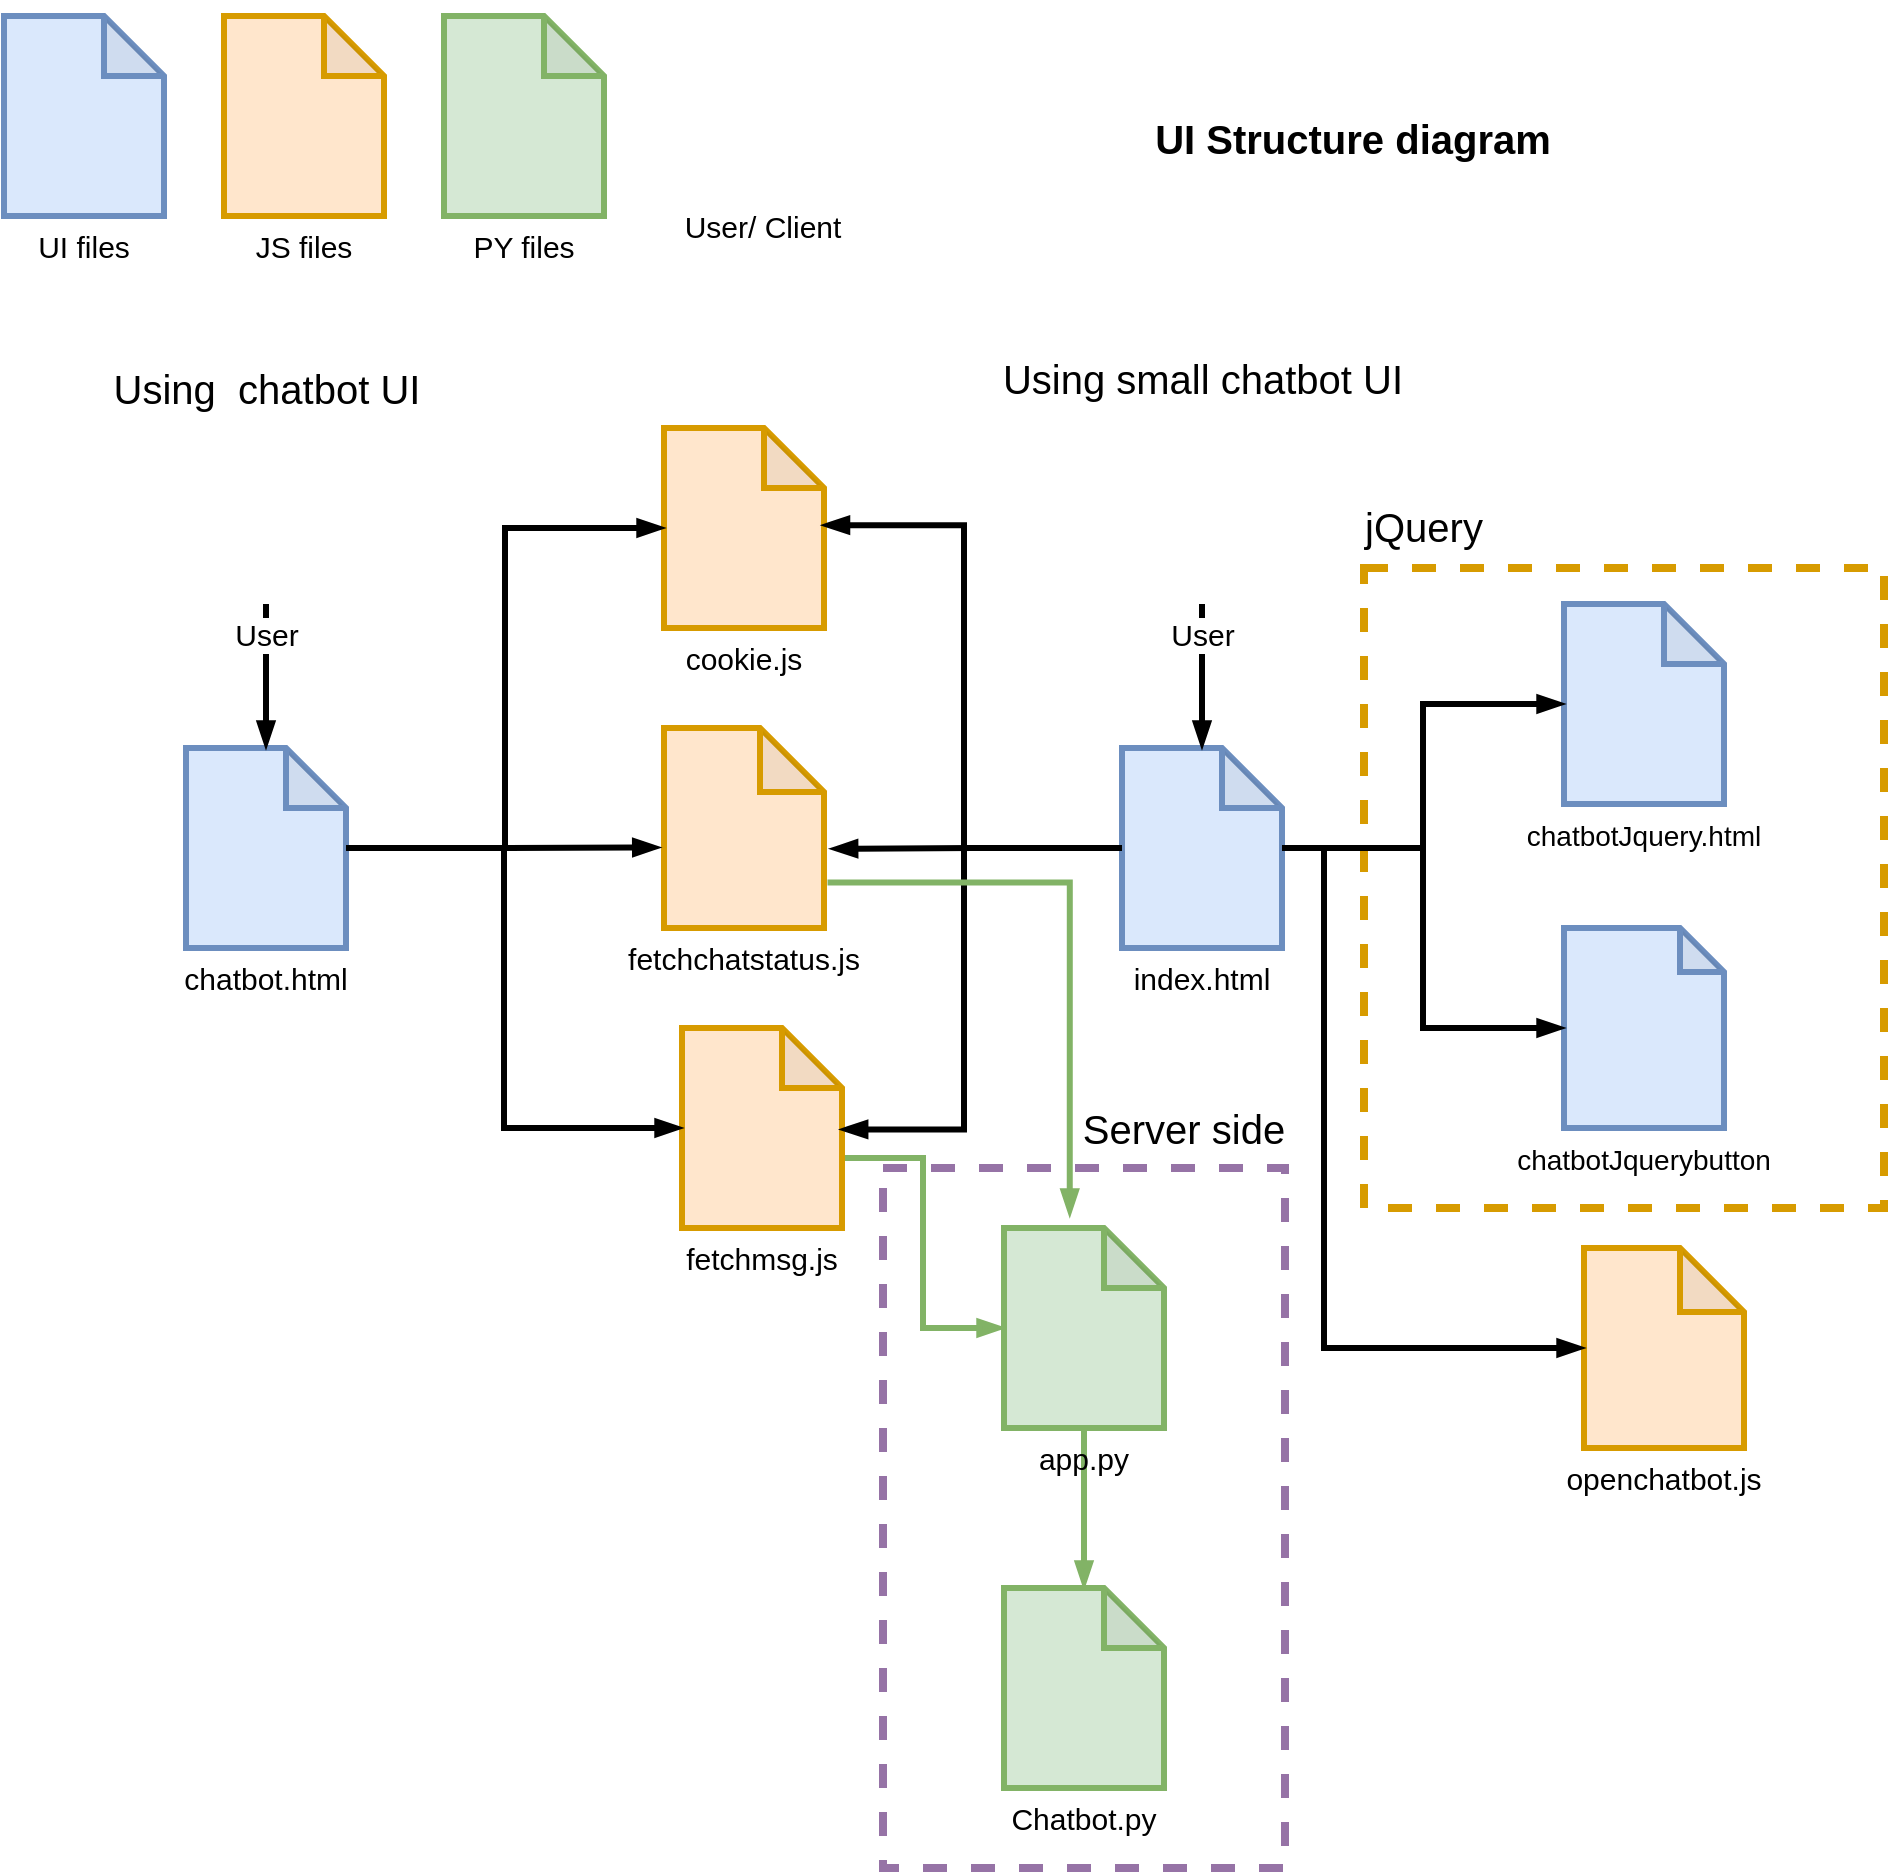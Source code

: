 <mxfile version="24.2.7" type="device">
  <diagram name="Page-1" id="HYQh5svYpLn2h3ntDSyn">
    <mxGraphModel dx="1193" dy="1867" grid="1" gridSize="10" guides="1" tooltips="1" connect="1" arrows="1" fold="1" page="1" pageScale="1" pageWidth="827" pageHeight="1169" math="0" shadow="0">
      <root>
        <mxCell id="0" />
        <mxCell id="1" parent="0" />
        <mxCell id="wmJ9qZLpq_xBiwIUnTlw-48" value="" style="rounded=0;whiteSpace=wrap;html=1;fontFamily=Helvetica;fontSize=11;labelBackgroundColor=default;fillColor=none;dashed=1;strokeWidth=4;strokeColor=#d79b00;" vertex="1" parent="1">
          <mxGeometry x="740" y="100" width="260" height="320" as="geometry" />
        </mxCell>
        <mxCell id="wmJ9qZLpq_xBiwIUnTlw-1" value="&lt;font style=&quot;font-size: 15px;&quot;&gt;chatbot.html&lt;/font&gt;" style="shape=note;whiteSpace=wrap;html=1;backgroundOutline=1;darkOpacity=0.05;fillColor=#dae8fc;strokeColor=#6c8ebf;strokeWidth=3;align=center;labelPosition=center;verticalLabelPosition=bottom;verticalAlign=top;" vertex="1" parent="1">
          <mxGeometry x="151" y="190" width="80" height="100" as="geometry" />
        </mxCell>
        <mxCell id="wmJ9qZLpq_xBiwIUnTlw-2" value="&lt;font style=&quot;font-size: 15px;&quot;&gt;UI files&lt;/font&gt;" style="shape=note;whiteSpace=wrap;html=1;backgroundOutline=1;darkOpacity=0.05;fillColor=#dae8fc;strokeColor=#6c8ebf;strokeWidth=3;align=center;labelPosition=center;verticalLabelPosition=bottom;verticalAlign=top;" vertex="1" parent="1">
          <mxGeometry x="60" y="-176" width="80" height="100" as="geometry" />
        </mxCell>
        <mxCell id="wmJ9qZLpq_xBiwIUnTlw-3" value="&lt;font style=&quot;font-size: 15px;&quot;&gt;JS files&lt;/font&gt;" style="shape=note;whiteSpace=wrap;html=1;backgroundOutline=1;darkOpacity=0.05;fillColor=#ffe6cc;strokeColor=#d79b00;strokeWidth=3;align=center;labelPosition=center;verticalLabelPosition=bottom;verticalAlign=top;" vertex="1" parent="1">
          <mxGeometry x="170" y="-176" width="80" height="100" as="geometry" />
        </mxCell>
        <mxCell id="wmJ9qZLpq_xBiwIUnTlw-4" value="&lt;span style=&quot;font-size: 15px;&quot;&gt;PY files&lt;/span&gt;" style="shape=note;whiteSpace=wrap;html=1;backgroundOutline=1;darkOpacity=0.05;fillColor=#d5e8d4;strokeColor=#82b366;strokeWidth=3;align=center;labelPosition=center;verticalLabelPosition=bottom;verticalAlign=top;" vertex="1" parent="1">
          <mxGeometry x="280" y="-176" width="80" height="100" as="geometry" />
        </mxCell>
        <mxCell id="wmJ9qZLpq_xBiwIUnTlw-5" value="&lt;font style=&quot;font-size: 15px;&quot;&gt;cookie.js&lt;/font&gt;" style="shape=note;whiteSpace=wrap;html=1;backgroundOutline=1;darkOpacity=0.05;fillColor=#ffe6cc;strokeColor=#d79b00;strokeWidth=3;align=center;labelPosition=center;verticalLabelPosition=bottom;verticalAlign=top;" vertex="1" parent="1">
          <mxGeometry x="390" y="30" width="80" height="100" as="geometry" />
        </mxCell>
        <mxCell id="wmJ9qZLpq_xBiwIUnTlw-10" value="&lt;font style=&quot;font-size: 15px;&quot;&gt;User/ Client&lt;/font&gt;" style="shape=image;html=1;verticalAlign=top;verticalLabelPosition=bottom;labelBackgroundColor=#ffffff;imageAspect=0;aspect=fixed;image=https://cdn2.iconfinder.com/data/icons/css-vol-2/24/laptop-128.png" vertex="1" parent="1">
          <mxGeometry x="390" y="-184" width="98" height="98" as="geometry" />
        </mxCell>
        <mxCell id="wmJ9qZLpq_xBiwIUnTlw-14" style="edgeStyle=orthogonalEdgeStyle;rounded=0;orthogonalLoop=1;jettySize=auto;html=1;strokeWidth=3;endArrow=blockThin;endFill=1;" edge="1" parent="1" source="wmJ9qZLpq_xBiwIUnTlw-12" target="wmJ9qZLpq_xBiwIUnTlw-1">
          <mxGeometry relative="1" as="geometry" />
        </mxCell>
        <mxCell id="wmJ9qZLpq_xBiwIUnTlw-12" value="&lt;font style=&quot;font-size: 15px;&quot;&gt;User&lt;/font&gt;" style="shape=image;html=1;verticalAlign=top;verticalLabelPosition=bottom;labelBackgroundColor=#ffffff;imageAspect=0;aspect=fixed;image=https://cdn2.iconfinder.com/data/icons/css-vol-2/24/laptop-128.png;strokeWidth=2;" vertex="1" parent="1">
          <mxGeometry x="142" y="20" width="98" height="98" as="geometry" />
        </mxCell>
        <mxCell id="wmJ9qZLpq_xBiwIUnTlw-15" value="&lt;font style=&quot;font-size: 15px;&quot;&gt;fetchchatstatus.js&lt;/font&gt;" style="shape=note;whiteSpace=wrap;html=1;backgroundOutline=1;darkOpacity=0.05;fillColor=#ffe6cc;strokeColor=#d79b00;strokeWidth=3;align=center;size=32;verticalAlign=top;labelPosition=center;verticalLabelPosition=bottom;" vertex="1" parent="1">
          <mxGeometry x="390" y="180" width="80" height="100" as="geometry" />
        </mxCell>
        <mxCell id="wmJ9qZLpq_xBiwIUnTlw-39" style="edgeStyle=orthogonalEdgeStyle;rounded=0;orthogonalLoop=1;jettySize=auto;html=1;exitX=0;exitY=0;exitDx=80;exitDy=65;exitPerimeter=0;strokeColor=#82b366;strokeWidth=3;align=center;verticalAlign=middle;fontFamily=Helvetica;fontSize=11;fontColor=default;labelBackgroundColor=default;endArrow=blockThin;endFill=1;fillColor=#d5e8d4;" edge="1" parent="1" source="wmJ9qZLpq_xBiwIUnTlw-16" target="wmJ9qZLpq_xBiwIUnTlw-36">
          <mxGeometry relative="1" as="geometry" />
        </mxCell>
        <UserObject label="&lt;font style=&quot;font-size: 15px;&quot;&gt;fetchmsg.js&lt;/font&gt;" link="fetchmsg.js" id="wmJ9qZLpq_xBiwIUnTlw-16">
          <mxCell style="shape=note;whiteSpace=wrap;html=1;backgroundOutline=1;darkOpacity=0.05;fillColor=#ffe6cc;strokeColor=#d79b00;strokeWidth=3;align=center;labelPosition=center;verticalLabelPosition=bottom;verticalAlign=top;" vertex="1" parent="1">
            <mxGeometry x="399" y="330" width="80" height="100" as="geometry" />
          </mxCell>
        </UserObject>
        <mxCell id="wmJ9qZLpq_xBiwIUnTlw-21" style="edgeStyle=orthogonalEdgeStyle;rounded=0;orthogonalLoop=1;jettySize=auto;html=1;entryX=0;entryY=0.5;entryDx=0;entryDy=0;entryPerimeter=0;strokeColor=default;strokeWidth=3;align=center;verticalAlign=middle;fontFamily=Helvetica;fontSize=11;fontColor=default;labelBackgroundColor=default;endArrow=blockThin;endFill=1;" edge="1" parent="1" source="wmJ9qZLpq_xBiwIUnTlw-1" target="wmJ9qZLpq_xBiwIUnTlw-5">
          <mxGeometry relative="1" as="geometry" />
        </mxCell>
        <mxCell id="wmJ9qZLpq_xBiwIUnTlw-23" style="edgeStyle=orthogonalEdgeStyle;rounded=0;orthogonalLoop=1;jettySize=auto;html=1;entryX=-0.027;entryY=0.597;entryDx=0;entryDy=0;entryPerimeter=0;strokeColor=default;strokeWidth=3;align=center;verticalAlign=middle;fontFamily=Helvetica;fontSize=11;fontColor=default;labelBackgroundColor=default;endArrow=blockThin;endFill=1;" edge="1" parent="1" source="wmJ9qZLpq_xBiwIUnTlw-1" target="wmJ9qZLpq_xBiwIUnTlw-15">
          <mxGeometry relative="1" as="geometry" />
        </mxCell>
        <mxCell id="wmJ9qZLpq_xBiwIUnTlw-24" style="edgeStyle=orthogonalEdgeStyle;rounded=0;orthogonalLoop=1;jettySize=auto;html=1;entryX=0;entryY=0.5;entryDx=0;entryDy=0;entryPerimeter=0;strokeColor=default;strokeWidth=3;align=center;verticalAlign=middle;fontFamily=Helvetica;fontSize=11;fontColor=default;labelBackgroundColor=default;endArrow=blockThin;endFill=1;" edge="1" parent="1" source="wmJ9qZLpq_xBiwIUnTlw-1" target="wmJ9qZLpq_xBiwIUnTlw-16">
          <mxGeometry relative="1" as="geometry">
            <Array as="points">
              <mxPoint x="310" y="240" />
              <mxPoint x="310" y="380" />
            </Array>
          </mxGeometry>
        </mxCell>
        <mxCell id="wmJ9qZLpq_xBiwIUnTlw-25" value="&lt;span style=&quot;font-size: 15px;&quot;&gt;index.html&lt;/span&gt;" style="shape=note;whiteSpace=wrap;html=1;backgroundOutline=1;darkOpacity=0.05;fillColor=#dae8fc;strokeColor=#6c8ebf;strokeWidth=3;align=center;labelPosition=center;verticalLabelPosition=bottom;verticalAlign=top;" vertex="1" parent="1">
          <mxGeometry x="619" y="190" width="80" height="100" as="geometry" />
        </mxCell>
        <mxCell id="wmJ9qZLpq_xBiwIUnTlw-26" style="edgeStyle=orthogonalEdgeStyle;rounded=0;orthogonalLoop=1;jettySize=auto;html=1;strokeWidth=3;endArrow=blockThin;endFill=1;" edge="1" parent="1" source="wmJ9qZLpq_xBiwIUnTlw-27" target="wmJ9qZLpq_xBiwIUnTlw-25">
          <mxGeometry relative="1" as="geometry" />
        </mxCell>
        <mxCell id="wmJ9qZLpq_xBiwIUnTlw-27" value="&lt;font style=&quot;font-size: 15px;&quot;&gt;User&lt;/font&gt;" style="shape=image;html=1;verticalAlign=top;verticalLabelPosition=bottom;labelBackgroundColor=#ffffff;imageAspect=0;aspect=fixed;image=https://cdn2.iconfinder.com/data/icons/css-vol-2/24/laptop-128.png;strokeWidth=2;" vertex="1" parent="1">
          <mxGeometry x="610" y="20" width="98" height="98" as="geometry" />
        </mxCell>
        <mxCell id="wmJ9qZLpq_xBiwIUnTlw-33" style="edgeStyle=orthogonalEdgeStyle;rounded=0;orthogonalLoop=1;jettySize=auto;html=1;entryX=1.042;entryY=0.604;entryDx=0;entryDy=0;entryPerimeter=0;strokeColor=default;strokeWidth=3;align=center;verticalAlign=middle;fontFamily=Helvetica;fontSize=11;fontColor=default;labelBackgroundColor=default;endArrow=blockThin;endFill=1;" edge="1" parent="1" source="wmJ9qZLpq_xBiwIUnTlw-25" target="wmJ9qZLpq_xBiwIUnTlw-15">
          <mxGeometry relative="1" as="geometry" />
        </mxCell>
        <mxCell id="wmJ9qZLpq_xBiwIUnTlw-34" style="edgeStyle=orthogonalEdgeStyle;rounded=0;orthogonalLoop=1;jettySize=auto;html=1;entryX=0.991;entryY=0.486;entryDx=0;entryDy=0;entryPerimeter=0;strokeColor=default;strokeWidth=3;align=center;verticalAlign=middle;fontFamily=Helvetica;fontSize=11;fontColor=default;labelBackgroundColor=default;endArrow=blockThin;endFill=1;" edge="1" parent="1" source="wmJ9qZLpq_xBiwIUnTlw-25" target="wmJ9qZLpq_xBiwIUnTlw-5">
          <mxGeometry relative="1" as="geometry">
            <Array as="points">
              <mxPoint x="540" y="240" />
              <mxPoint x="540" y="79" />
            </Array>
          </mxGeometry>
        </mxCell>
        <mxCell id="wmJ9qZLpq_xBiwIUnTlw-35" style="edgeStyle=orthogonalEdgeStyle;rounded=0;orthogonalLoop=1;jettySize=auto;html=1;entryX=0.992;entryY=0.507;entryDx=0;entryDy=0;entryPerimeter=0;strokeColor=default;strokeWidth=3;align=center;verticalAlign=middle;fontFamily=Helvetica;fontSize=11;fontColor=default;labelBackgroundColor=default;endArrow=blockThin;endFill=1;" edge="1" parent="1" source="wmJ9qZLpq_xBiwIUnTlw-25" target="wmJ9qZLpq_xBiwIUnTlw-16">
          <mxGeometry relative="1" as="geometry">
            <Array as="points">
              <mxPoint x="540" y="240" />
              <mxPoint x="540" y="381" />
            </Array>
          </mxGeometry>
        </mxCell>
        <mxCell id="wmJ9qZLpq_xBiwIUnTlw-41" style="edgeStyle=orthogonalEdgeStyle;rounded=0;orthogonalLoop=1;jettySize=auto;html=1;strokeColor=#82b366;strokeWidth=3;align=center;verticalAlign=middle;fontFamily=Helvetica;fontSize=11;fontColor=default;labelBackgroundColor=default;endArrow=blockThin;endFill=1;fillColor=#d5e8d4;" edge="1" parent="1" source="wmJ9qZLpq_xBiwIUnTlw-36" target="wmJ9qZLpq_xBiwIUnTlw-40">
          <mxGeometry relative="1" as="geometry" />
        </mxCell>
        <mxCell id="wmJ9qZLpq_xBiwIUnTlw-38" style="edgeStyle=orthogonalEdgeStyle;rounded=0;orthogonalLoop=1;jettySize=auto;html=1;entryX=0.411;entryY=-0.06;entryDx=0;entryDy=0;entryPerimeter=0;strokeColor=#82b366;strokeWidth=3;align=center;verticalAlign=middle;fontFamily=Helvetica;fontSize=11;fontColor=#B9E0A5;labelBackgroundColor=default;endArrow=blockThin;endFill=1;fillColor=#d5e8d4;exitX=1.022;exitY=0.773;exitDx=0;exitDy=0;exitPerimeter=0;" edge="1" parent="1" source="wmJ9qZLpq_xBiwIUnTlw-15" target="wmJ9qZLpq_xBiwIUnTlw-36">
          <mxGeometry relative="1" as="geometry">
            <Array as="points">
              <mxPoint x="593" y="257" />
            </Array>
          </mxGeometry>
        </mxCell>
        <mxCell id="wmJ9qZLpq_xBiwIUnTlw-40" value="&lt;span style=&quot;font-size: 15px;&quot;&gt;Chatbot.py&lt;/span&gt;&lt;div&gt;&lt;span style=&quot;font-size: 15px;&quot;&gt;&lt;br&gt;&lt;/span&gt;&lt;/div&gt;" style="shape=note;whiteSpace=wrap;html=1;backgroundOutline=1;darkOpacity=0.05;fillColor=#d5e8d4;strokeColor=#82b366;strokeWidth=3;align=center;labelPosition=center;verticalLabelPosition=bottom;verticalAlign=top;" vertex="1" parent="1">
          <mxGeometry x="560" y="610" width="80" height="100" as="geometry" />
        </mxCell>
        <mxCell id="wmJ9qZLpq_xBiwIUnTlw-36" value="&lt;span style=&quot;font-size: 15px;&quot;&gt;app.py&lt;/span&gt;" style="shape=note;whiteSpace=wrap;html=1;backgroundOutline=1;darkOpacity=0.05;fillColor=#d5e8d4;strokeColor=#82b366;strokeWidth=3;align=center;labelPosition=center;verticalLabelPosition=bottom;verticalAlign=top;horizontal=1;" vertex="1" parent="1">
          <mxGeometry x="560" y="430" width="80" height="100" as="geometry" />
        </mxCell>
        <mxCell id="wmJ9qZLpq_xBiwIUnTlw-43" value="&lt;div style=&quot;font-size: 14px; line-height: 19px; white-space: pre;&quot;&gt;&lt;font face=&quot;Helvetica&quot;&gt;chatbotJquery.html&lt;/font&gt;&lt;/div&gt;" style="shape=note;whiteSpace=wrap;html=1;backgroundOutline=1;darkOpacity=0.05;fillColor=#dae8fc;strokeColor=#6c8ebf;strokeWidth=3;align=center;labelPosition=center;verticalLabelPosition=bottom;verticalAlign=top;" vertex="1" parent="1">
          <mxGeometry x="840" y="118" width="80" height="100" as="geometry" />
        </mxCell>
        <mxCell id="wmJ9qZLpq_xBiwIUnTlw-44" value="&lt;div style=&quot;font-size: 14px; line-height: 19px; white-space: pre;&quot;&gt;&lt;div style=&quot;line-height: 19px;&quot;&gt;&lt;font face=&quot;Helvetica&quot;&gt;chatbotJquerybutton&lt;/font&gt;&lt;/div&gt;&lt;/div&gt;" style="shape=note;whiteSpace=wrap;html=1;backgroundOutline=1;darkOpacity=0.05;fillColor=#dae8fc;strokeColor=#6c8ebf;strokeWidth=3;align=center;labelPosition=center;verticalLabelPosition=bottom;verticalAlign=top;size=22;" vertex="1" parent="1">
          <mxGeometry x="840" y="280" width="80" height="100" as="geometry" />
        </mxCell>
        <mxCell id="wmJ9qZLpq_xBiwIUnTlw-45" style="edgeStyle=orthogonalEdgeStyle;rounded=0;orthogonalLoop=1;jettySize=auto;html=1;entryX=0;entryY=0.5;entryDx=0;entryDy=0;entryPerimeter=0;strokeColor=default;strokeWidth=3;align=center;verticalAlign=middle;fontFamily=Helvetica;fontSize=11;fontColor=default;labelBackgroundColor=default;endArrow=blockThin;endFill=1;" edge="1" parent="1" source="wmJ9qZLpq_xBiwIUnTlw-25" target="wmJ9qZLpq_xBiwIUnTlw-43">
          <mxGeometry relative="1" as="geometry" />
        </mxCell>
        <mxCell id="wmJ9qZLpq_xBiwIUnTlw-46" style="edgeStyle=orthogonalEdgeStyle;rounded=0;orthogonalLoop=1;jettySize=auto;html=1;entryX=0;entryY=0.5;entryDx=0;entryDy=0;entryPerimeter=0;strokeColor=default;strokeWidth=3;align=center;verticalAlign=middle;fontFamily=Helvetica;fontSize=11;fontColor=default;labelBackgroundColor=default;endArrow=blockThin;endFill=1;" edge="1" parent="1" source="wmJ9qZLpq_xBiwIUnTlw-25" target="wmJ9qZLpq_xBiwIUnTlw-44">
          <mxGeometry relative="1" as="geometry" />
        </mxCell>
        <mxCell id="wmJ9qZLpq_xBiwIUnTlw-49" value="&lt;font style=&quot;font-size: 20px;&quot;&gt;jQuery&lt;/font&gt;" style="text;html=1;align=center;verticalAlign=middle;whiteSpace=wrap;rounded=0;fontFamily=Helvetica;fontSize=11;fontColor=default;labelBackgroundColor=default;" vertex="1" parent="1">
          <mxGeometry x="740" y="64" width="60" height="30" as="geometry" />
        </mxCell>
        <mxCell id="wmJ9qZLpq_xBiwIUnTlw-50" value="&lt;span style=&quot;font-size: 15px;&quot;&gt;openchatbot.js&lt;/span&gt;" style="shape=note;whiteSpace=wrap;html=1;backgroundOutline=1;darkOpacity=0.05;fillColor=#ffe6cc;strokeColor=#d79b00;strokeWidth=3;align=center;size=32;verticalAlign=top;labelPosition=center;verticalLabelPosition=bottom;" vertex="1" parent="1">
          <mxGeometry x="850" y="440" width="80" height="100" as="geometry" />
        </mxCell>
        <mxCell id="wmJ9qZLpq_xBiwIUnTlw-52" value="" style="rounded=0;whiteSpace=wrap;html=1;fontFamily=Helvetica;fontSize=11;labelBackgroundColor=default;fillColor=none;strokeColor=#9673a6;dashed=1;strokeWidth=4;" vertex="1" parent="1">
          <mxGeometry x="499.5" y="400" width="201" height="350" as="geometry" />
        </mxCell>
        <mxCell id="wmJ9qZLpq_xBiwIUnTlw-51" style="edgeStyle=orthogonalEdgeStyle;rounded=0;orthogonalLoop=1;jettySize=auto;html=1;entryX=0;entryY=0.5;entryDx=0;entryDy=0;entryPerimeter=0;strokeColor=default;strokeWidth=3;align=center;verticalAlign=middle;fontFamily=Helvetica;fontSize=11;fontColor=default;labelBackgroundColor=default;endArrow=blockThin;endFill=1;" edge="1" parent="1" source="wmJ9qZLpq_xBiwIUnTlw-25" target="wmJ9qZLpq_xBiwIUnTlw-50">
          <mxGeometry relative="1" as="geometry">
            <Array as="points">
              <mxPoint x="720" y="240" />
              <mxPoint x="720" y="490" />
            </Array>
          </mxGeometry>
        </mxCell>
        <mxCell id="wmJ9qZLpq_xBiwIUnTlw-53" value="&lt;font style=&quot;font-size: 20px;&quot;&gt;Server side&lt;/font&gt;" style="text;html=1;align=center;verticalAlign=middle;whiteSpace=wrap;rounded=0;fontFamily=Helvetica;fontSize=11;fontColor=default;labelBackgroundColor=default;" vertex="1" parent="1">
          <mxGeometry x="580" y="365" width="140" height="30" as="geometry" />
        </mxCell>
        <mxCell id="wmJ9qZLpq_xBiwIUnTlw-54" value="&lt;span style=&quot;font-size: 20px;&quot;&gt;Using small chatbot UI&lt;/span&gt;" style="text;html=1;align=center;verticalAlign=middle;whiteSpace=wrap;rounded=0;fontFamily=Helvetica;fontSize=11;fontColor=default;labelBackgroundColor=default;" vertex="1" parent="1">
          <mxGeometry x="543.5" y="-10" width="231" height="30" as="geometry" />
        </mxCell>
        <mxCell id="wmJ9qZLpq_xBiwIUnTlw-55" value="&lt;span style=&quot;font-size: 20px;&quot;&gt;Using&amp;nbsp; chatbot UI&lt;/span&gt;" style="text;html=1;align=center;verticalAlign=middle;whiteSpace=wrap;rounded=0;fontFamily=Helvetica;fontSize=11;fontColor=default;labelBackgroundColor=default;" vertex="1" parent="1">
          <mxGeometry x="75.5" width="231" height="20" as="geometry" />
        </mxCell>
        <mxCell id="wmJ9qZLpq_xBiwIUnTlw-57" value="&lt;span style=&quot;font-size: 20px;&quot;&gt;&lt;b&gt;UI Structure diagram&lt;/b&gt;&lt;/span&gt;" style="text;html=1;align=center;verticalAlign=middle;whiteSpace=wrap;rounded=0;fontFamily=Helvetica;fontSize=11;fontColor=default;labelBackgroundColor=default;" vertex="1" parent="1">
          <mxGeometry x="619" y="-130" width="231" height="30" as="geometry" />
        </mxCell>
      </root>
    </mxGraphModel>
  </diagram>
</mxfile>
